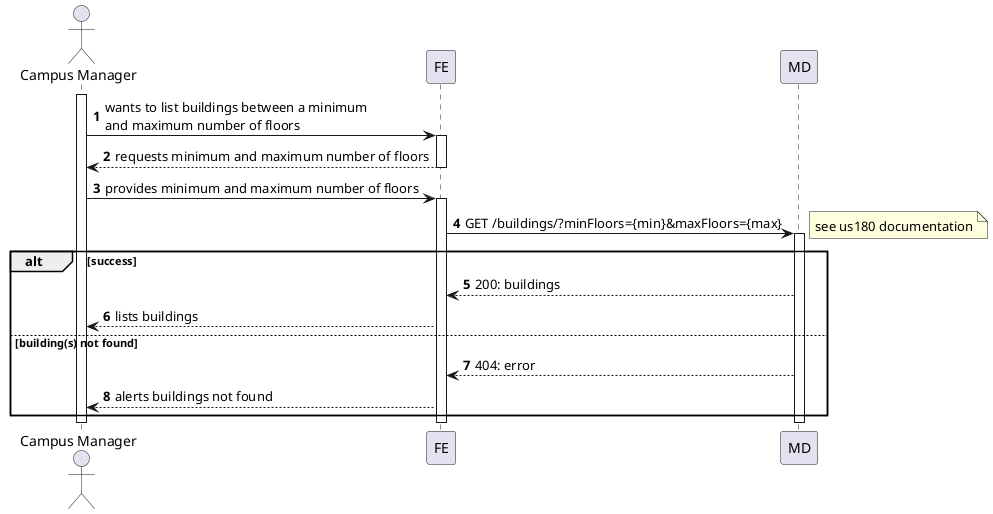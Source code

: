 @startuml
autonumber

actor "Campus Manager" as usr

participant "FE" as ui

participant "MD" as md

activate usr
    usr -> ui : wants to list buildings between a minimum\nand maximum number of floors
    activate ui
        ui --> usr : requests minimum and maximum number of floors
    deactivate ui

    usr -> ui : provides minimum and maximum number of floors
    activate ui
        ui -> md : GET /buildings/?minFloors={min}&maxFloors={max}
        activate md
            note right : see us180 documentation
            alt success
                md --> ui : 200: buildings
                ui --> usr : lists buildings
            else building(s) not found
                md --> ui : 404: error
                ui --> usr : alerts buildings not found
            end
        deactivate md
    deactivate ui
deactivate usr


@enduml

